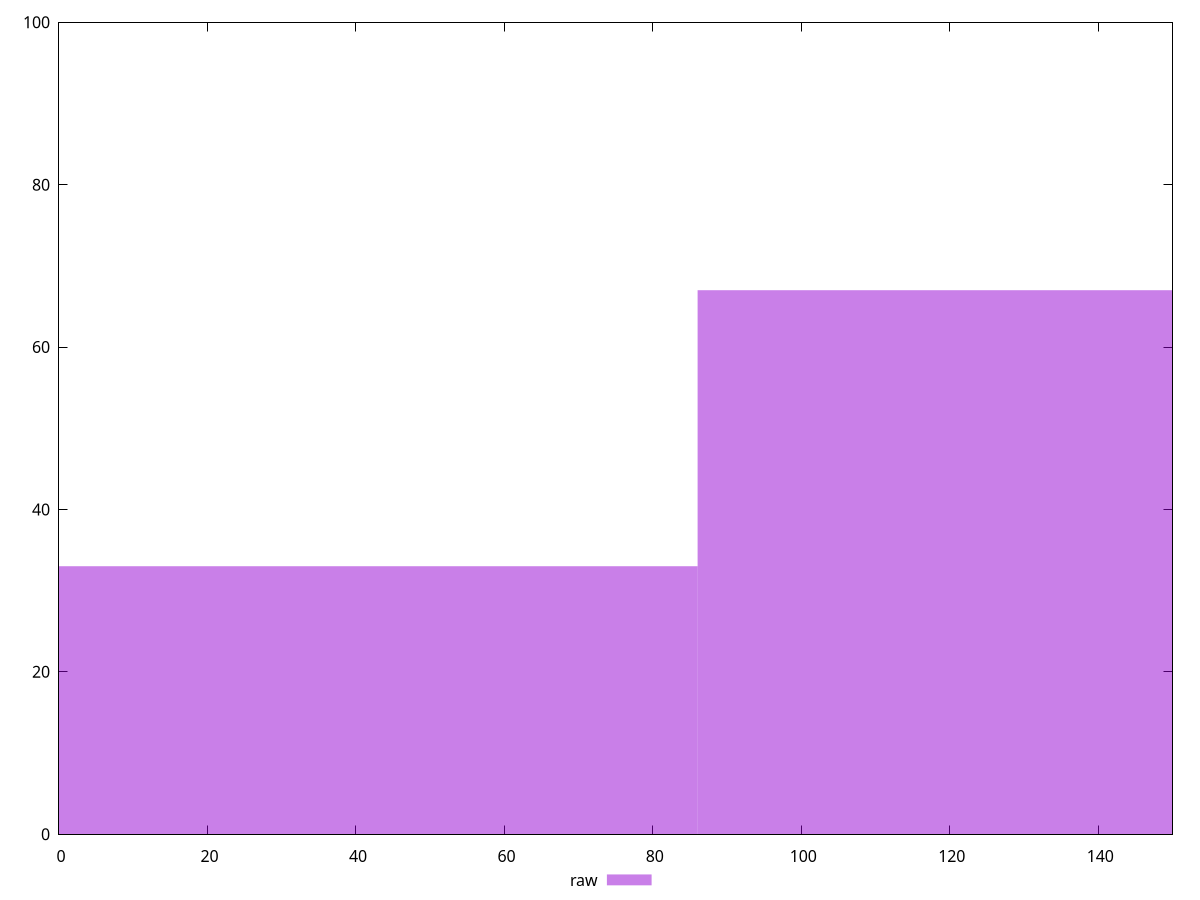 reset

$raw <<EOF
172.05225976896014 67
0 33
EOF

set key outside below
set boxwidth 172.05225976896014
set xrange [0:150]
set yrange [0:100]
set trange [0:100]
set style fill transparent solid 0.5 noborder
set terminal svg size 640, 490 enhanced background rgb 'white'
set output "reports/report_00033_2021-03-01T14-23-16.841Z/unminified-javascript/samples/astro/raw/histogram.svg"

plot $raw title "raw" with boxes

reset
